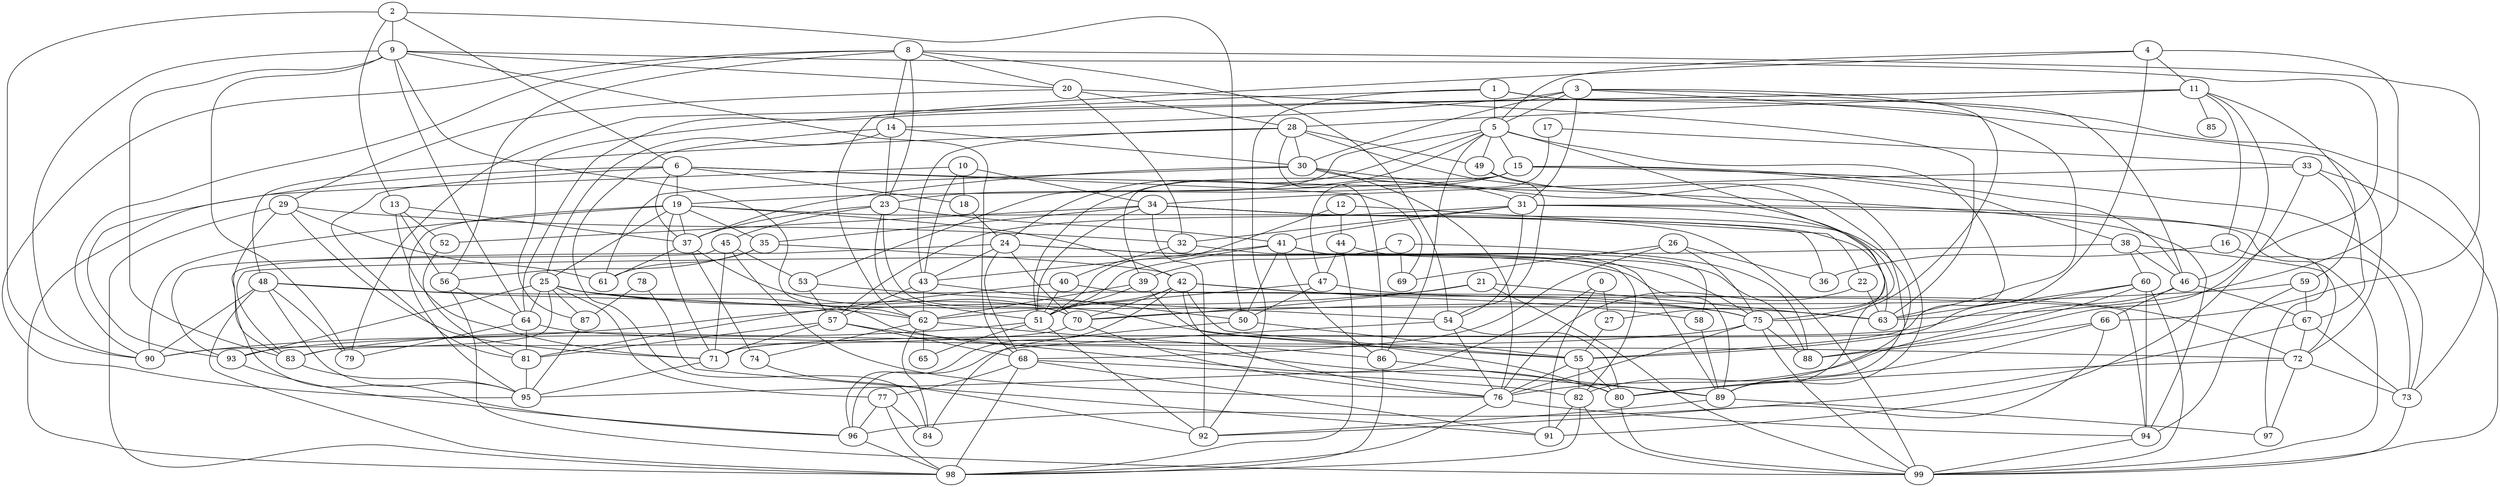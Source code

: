 strict graph "gnp_random_graph(100,0.06)" {
0;
1;
2;
3;
4;
5;
6;
7;
8;
9;
10;
11;
12;
13;
14;
15;
16;
17;
18;
19;
20;
21;
22;
23;
24;
25;
26;
27;
28;
29;
30;
31;
32;
33;
34;
35;
36;
37;
38;
39;
40;
41;
42;
43;
44;
45;
46;
47;
48;
49;
50;
51;
52;
53;
54;
55;
56;
57;
58;
59;
60;
61;
62;
63;
64;
65;
66;
67;
68;
69;
70;
71;
72;
73;
74;
75;
76;
77;
78;
79;
80;
81;
82;
83;
84;
85;
86;
87;
88;
89;
90;
91;
92;
93;
94;
95;
96;
97;
98;
99;
0 -- 91  [is_available=True, prob="0.41420475131"];
0 -- 27  [is_available=True, prob="0.611656732273"];
0 -- 95  [is_available=True, prob="1.0"];
1 -- 87  [is_available=True, prob="1.0"];
1 -- 92  [is_available=True, prob="1.0"];
1 -- 5  [is_available=True, prob="0.565271272864"];
1 -- 46  [is_available=True, prob="0.472119524658"];
1 -- 63  [is_available=True, prob="1.0"];
2 -- 9  [is_available=True, prob="0.0473335465067"];
2 -- 50  [is_available=True, prob="0.203023996482"];
2 -- 90  [is_available=True, prob="0.273250091976"];
2 -- 13  [is_available=True, prob="0.0644764363383"];
2 -- 6  [is_available=True, prob="0.595642002507"];
3 -- 5  [is_available=True, prob="0.790050550287"];
3 -- 72  [is_available=True, prob="0.557404545573"];
3 -- 73  [is_available=True, prob="0.553125796433"];
3 -- 75  [is_available=True, prob="0.00632243289046"];
3 -- 14  [is_available=True, prob="0.550578988872"];
3 -- 30  [is_available=True, prob="0.531191099236"];
3 -- 31  [is_available=True, prob="0.799615152226"];
4 -- 63  [is_available=True, prob="0.784006698405"];
4 -- 11  [is_available=True, prob="0.184718704043"];
4 -- 5  [is_available=True, prob="1.0"];
4 -- 62  [is_available=True, prob="1.0"];
4 -- 55  [is_available=True, prob="0.694887569852"];
5 -- 15  [is_available=True, prob="0.4642040593"];
5 -- 49  [is_available=True, prob="0.703954260517"];
5 -- 51  [is_available=True, prob="0.378301794218"];
5 -- 53  [is_available=True, prob="0.0343853585185"];
5 -- 86  [is_available=True, prob="0.651906783212"];
5 -- 55  [is_available=True, prob="0.596540041532"];
5 -- 24  [is_available=True, prob="1.0"];
5 -- 27  [is_available=True, prob="1.0"];
6 -- 69  [is_available=True, prob="0.813337026307"];
6 -- 81  [is_available=True, prob="0.94484508096"];
6 -- 18  [is_available=True, prob="0.89649693934"];
6 -- 19  [is_available=True, prob="1.0"];
6 -- 93  [is_available=True, prob="0.195329368678"];
6 -- 94  [is_available=True, prob="1.0"];
6 -- 37  [is_available=True, prob="1.0"];
7 -- 88  [is_available=True, prob="0.378488128018"];
7 -- 69  [is_available=True, prob="1.0"];
7 -- 39  [is_available=True, prob="0.363334098112"];
8 -- 66  [is_available=True, prob="0.115945266592"];
8 -- 14  [is_available=True, prob="0.839241433489"];
8 -- 20  [is_available=True, prob="1.0"];
8 -- 54  [is_available=True, prob="1.0"];
8 -- 23  [is_available=True, prob="0.434299487161"];
8 -- 56  [is_available=True, prob="1.0"];
8 -- 90  [is_available=True, prob="0.0243035255218"];
8 -- 95  [is_available=True, prob="0.158620191425"];
9 -- 64  [is_available=True, prob="0.0519188215976"];
9 -- 68  [is_available=True, prob="1.0"];
9 -- 79  [is_available=True, prob="0.184662430774"];
9 -- 83  [is_available=True, prob="0.200169876554"];
9 -- 20  [is_available=True, prob="0.27439497775"];
9 -- 88  [is_available=True, prob="0.172701774181"];
9 -- 90  [is_available=True, prob="1.0"];
9 -- 62  [is_available=True, prob="0.243282107372"];
10 -- 98  [is_available=True, prob="0.228195827839"];
10 -- 18  [is_available=True, prob="0.570777504422"];
10 -- 43  [is_available=True, prob="0.970345721071"];
10 -- 34  [is_available=True, prob="1.0"];
11 -- 64  [is_available=True, prob="0.233107842338"];
11 -- 46  [is_available=True, prob="0.889422216972"];
11 -- 79  [is_available=True, prob="0.916970573827"];
11 -- 16  [is_available=True, prob="0.412636652665"];
11 -- 85  [is_available=True, prob="1.0"];
11 -- 59  [is_available=True, prob="0.373137142827"];
11 -- 28  [is_available=True, prob="0.120952376389"];
12 -- 51  [is_available=True, prob="1.0"];
12 -- 44  [is_available=True, prob="0.588149838412"];
12 -- 22  [is_available=True, prob="0.423887936843"];
13 -- 56  [is_available=True, prob="0.62980286727"];
13 -- 52  [is_available=True, prob="0.594275799583"];
13 -- 37  [is_available=True, prob="0.814964172114"];
13 -- 71  [is_available=True, prob="1.0"];
14 -- 84  [is_available=True, prob="1.0"];
14 -- 23  [is_available=True, prob="1.0"];
14 -- 25  [is_available=True, prob="0.324262843028"];
14 -- 30  [is_available=True, prob="0.741984235948"];
15 -- 38  [is_available=True, prob="1.0"];
15 -- 39  [is_available=True, prob="0.260788598552"];
15 -- 73  [is_available=True, prob="0.388909955905"];
15 -- 46  [is_available=True, prob="0.401922483248"];
15 -- 19  [is_available=True, prob="1.0"];
15 -- 23  [is_available=True, prob="0.581884212037"];
16 -- 97  [is_available=True, prob="0.257410902629"];
16 -- 36  [is_available=True, prob="0.407078916098"];
17 -- 33  [is_available=True, prob="0.579917462514"];
17 -- 47  [is_available=True, prob="0.995119272751"];
18 -- 24  [is_available=True, prob="0.24913493121"];
19 -- 35  [is_available=True, prob="1.0"];
19 -- 37  [is_available=True, prob="0.808477637902"];
19 -- 71  [is_available=True, prob="0.639578111537"];
19 -- 42  [is_available=True, prob="0.933663155232"];
19 -- 99  [is_available=True, prob="1.0"];
19 -- 25  [is_available=True, prob="0.399605579053"];
19 -- 90  [is_available=True, prob="0.779661933335"];
19 -- 95  [is_available=True, prob="0.641366133486"];
20 -- 32  [is_available=True, prob="0.861935012716"];
20 -- 28  [is_available=True, prob="0.0625932146424"];
20 -- 29  [is_available=True, prob="0.814846292062"];
20 -- 63  [is_available=True, prob="0.483588324895"];
21 -- 90  [is_available=True, prob="0.349846077585"];
21 -- 99  [is_available=True, prob="1.0"];
21 -- 70  [is_available=True, prob="0.315858838953"];
21 -- 63  [is_available=True, prob="0.195398954985"];
22 -- 76  [is_available=True, prob="1.0"];
22 -- 63  [is_available=True, prob="0.504971941886"];
23 -- 37  [is_available=True, prob="1.0"];
23 -- 70  [is_available=True, prob="0.756347935857"];
23 -- 41  [is_available=True, prob="0.710720770494"];
23 -- 45  [is_available=True, prob="1.0"];
23 -- 51  [is_available=True, prob="0.672688651496"];
24 -- 96  [is_available=True, prob="0.835147652301"];
24 -- 43  [is_available=True, prob="0.521167986704"];
24 -- 68  [is_available=True, prob="1.0"];
24 -- 70  [is_available=True, prob="0.701849445592"];
24 -- 75  [is_available=True, prob="0.403419141251"];
24 -- 89  [is_available=True, prob="1.0"];
25 -- 64  [is_available=True, prob="0.00117387512427"];
25 -- 83  [is_available=True, prob="0.694436174673"];
25 -- 77  [is_available=True, prob="0.57600803672"];
25 -- 80  [is_available=True, prob="1.0"];
25 -- 87  [is_available=True, prob="0.800389728871"];
25 -- 89  [is_available=True, prob="0.335489912167"];
25 -- 93  [is_available=True, prob="0.819669825435"];
25 -- 63  [is_available=True, prob="0.197903913965"];
26 -- 68  [is_available=True, prob="0.276567002374"];
26 -- 75  [is_available=True, prob="0.710716302423"];
26 -- 36  [is_available=True, prob="1.0"];
26 -- 69  [is_available=True, prob="1.0"];
27 -- 55  [is_available=True, prob="0.335944205089"];
28 -- 43  [is_available=True, prob="0.343686081413"];
28 -- 48  [is_available=True, prob="0.370812285974"];
28 -- 49  [is_available=True, prob="0.511417638209"];
28 -- 75  [is_available=True, prob="1.0"];
28 -- 86  [is_available=True, prob="1.0"];
28 -- 30  [is_available=True, prob="0.710596582823"];
29 -- 32  [is_available=True, prob="1.0"];
29 -- 98  [is_available=True, prob="0.0577707721914"];
29 -- 71  [is_available=True, prob="1.0"];
29 -- 83  [is_available=True, prob="0.60609105127"];
29 -- 61  [is_available=True, prob="0.951884995842"];
30 -- 37  [is_available=True, prob="0.564924055462"];
30 -- 76  [is_available=True, prob="0.307144252002"];
30 -- 89  [is_available=True, prob="0.830685640496"];
30 -- 61  [is_available=True, prob="0.99420856409"];
30 -- 31  [is_available=True, prob="0.723450706967"];
31 -- 32  [is_available=True, prob="0.44865389572"];
31 -- 41  [is_available=True, prob="1.0"];
31 -- 89  [is_available=True, prob="1.0"];
31 -- 99  [is_available=True, prob="0.113149644452"];
31 -- 54  [is_available=True, prob="1.0"];
31 -- 73  [is_available=True, prob="0.63970356032"];
31 -- 57  [is_available=True, prob="0.360976940137"];
32 -- 40  [is_available=True, prob="0.439359760853"];
32 -- 82  [is_available=True, prob="0.58397882616"];
33 -- 91  [is_available=True, prob="0.406200851616"];
33 -- 34  [is_available=True, prob="1.0"];
33 -- 67  [is_available=True, prob="0.468032813625"];
33 -- 99  [is_available=True, prob="0.0415793173663"];
34 -- 35  [is_available=True, prob="0.776846284697"];
34 -- 36  [is_available=True, prob="1.0"];
34 -- 51  [is_available=True, prob="0.687656916848"];
34 -- 52  [is_available=True, prob="0.401811717704"];
34 -- 89  [is_available=True, prob="0.507163190812"];
34 -- 92  [is_available=True, prob="0.902516824454"];
34 -- 63  [is_available=True, prob="0.0702305852375"];
35 -- 56  [is_available=True, prob="1.0"];
35 -- 42  [is_available=True, prob="0.42373801553"];
35 -- 61  [is_available=True, prob="0.464081588213"];
37 -- 70  [is_available=True, prob="1.0"];
37 -- 74  [is_available=True, prob="0.504067975118"];
37 -- 61  [is_available=True, prob="1.0"];
38 -- 72  [is_available=True, prob="1.0"];
38 -- 83  [is_available=True, prob="1.0"];
38 -- 60  [is_available=True, prob="1.0"];
38 -- 46  [is_available=True, prob="0.910434446726"];
39 -- 51  [is_available=True, prob="1.0"];
39 -- 62  [is_available=True, prob="0.942616241281"];
39 -- 55  [is_available=True, prob="0.190515521181"];
40 -- 81  [is_available=True, prob="1.0"];
40 -- 51  [is_available=True, prob="1.0"];
40 -- 94  [is_available=True, prob="1.0"];
41 -- 43  [is_available=True, prob="0.0644532596886"];
41 -- 50  [is_available=True, prob="0.457398634438"];
41 -- 51  [is_available=True, prob="0.356374383635"];
41 -- 86  [is_available=True, prob="1.0"];
41 -- 89  [is_available=True, prob="0.541888109837"];
41 -- 58  [is_available=True, prob="0.259378625334"];
42 -- 96  [is_available=True, prob="0.58794993843"];
42 -- 51  [is_available=True, prob="0.863434757024"];
42 -- 70  [is_available=True, prob="0.296775554753"];
42 -- 75  [is_available=True, prob="0.323394082284"];
42 -- 76  [is_available=True, prob="0.891410143165"];
42 -- 55  [is_available=True, prob="0.748419044227"];
42 -- 58  [is_available=True, prob="0.860337638303"];
43 -- 50  [is_available=True, prob="1.0"];
43 -- 57  [is_available=True, prob="0.425020896505"];
43 -- 62  [is_available=True, prob="0.633920454249"];
44 -- 88  [is_available=True, prob="1.0"];
44 -- 98  [is_available=True, prob="1.0"];
44 -- 47  [is_available=True, prob="0.19954829171"];
45 -- 71  [is_available=True, prob="0.488904607208"];
45 -- 76  [is_available=True, prob="0.749948046387"];
45 -- 53  [is_available=True, prob="0.0518523284812"];
45 -- 93  [is_available=True, prob="0.837048579183"];
46 -- 66  [is_available=True, prob="0.475735328969"];
46 -- 67  [is_available=True, prob="0.950973578572"];
46 -- 71  [is_available=True, prob="0.261170292103"];
47 -- 72  [is_available=True, prob="0.278841320071"];
47 -- 50  [is_available=True, prob="0.0830560230523"];
47 -- 62  [is_available=True, prob="0.499678019544"];
48 -- 98  [is_available=True, prob="0.728860936329"];
48 -- 75  [is_available=True, prob="0.5482198639"];
48 -- 79  [is_available=True, prob="0.274279437796"];
48 -- 90  [is_available=True, prob="0.948126859668"];
48 -- 62  [is_available=True, prob="0.00567380714462"];
48 -- 95  [is_available=True, prob="0.510076049085"];
49 -- 82  [is_available=True, prob="1.0"];
49 -- 54  [is_available=True, prob="0.491853063945"];
50 -- 84  [is_available=True, prob="1.0"];
50 -- 55  [is_available=True, prob="1.0"];
51 -- 65  [is_available=True, prob="0.638983646157"];
51 -- 83  [is_available=True, prob="0.628013254189"];
51 -- 92  [is_available=True, prob="0.959652482222"];
52 -- 81  [is_available=True, prob="0.790243308769"];
53 -- 57  [is_available=True, prob="0.849047477978"];
53 -- 54  [is_available=True, prob="1.0"];
54 -- 96  [is_available=True, prob="0.777053591783"];
54 -- 76  [is_available=True, prob="0.484350645338"];
54 -- 80  [is_available=True, prob="1.0"];
55 -- 76  [is_available=True, prob="0.440730409071"];
55 -- 82  [is_available=True, prob="0.251547827082"];
55 -- 80  [is_available=True, prob="0.936539452546"];
56 -- 64  [is_available=True, prob="0.271585312207"];
56 -- 99  [is_available=True, prob="0.518534486914"];
57 -- 68  [is_available=True, prob="0.757374465157"];
57 -- 71  [is_available=True, prob="0.722460192333"];
57 -- 80  [is_available=True, prob="0.481648746354"];
57 -- 81  [is_available=True, prob="0.65661218793"];
58 -- 89  [is_available=True, prob="0.0620888731373"];
59 -- 67  [is_available=True, prob="0.132512074874"];
59 -- 94  [is_available=True, prob="0.566647823353"];
59 -- 70  [is_available=True, prob="0.315887042088"];
60 -- 99  [is_available=True, prob="1.0"];
60 -- 71  [is_available=True, prob="0.056560377616"];
60 -- 76  [is_available=True, prob="0.598852807474"];
60 -- 94  [is_available=True, prob="1.0"];
60 -- 63  [is_available=True, prob="0.327687262874"];
62 -- 65  [is_available=True, prob="0.457117920268"];
62 -- 74  [is_available=True, prob="0.0382810852731"];
62 -- 84  [is_available=True, prob="0.981752568657"];
62 -- 86  [is_available=True, prob="0.675732792415"];
64 -- 72  [is_available=True, prob="0.645617533181"];
64 -- 79  [is_available=True, prob="0.632764388704"];
64 -- 81  [is_available=True, prob="0.983113887618"];
66 -- 80  [is_available=True, prob="0.352612375074"];
66 -- 92  [is_available=True, prob="1.0"];
66 -- 88  [is_available=True, prob="0.65630998922"];
67 -- 96  [is_available=True, prob="1.0"];
67 -- 72  [is_available=True, prob="0.79703552089"];
67 -- 73  [is_available=True, prob="1.0"];
68 -- 98  [is_available=True, prob="0.0905794426231"];
68 -- 77  [is_available=True, prob="0.915368365436"];
68 -- 82  [is_available=True, prob="0.560837425752"];
68 -- 91  [is_available=True, prob="0.759942723381"];
70 -- 76  [is_available=True, prob="0.0237518973928"];
70 -- 90  [is_available=True, prob="0.274977291319"];
71 -- 95  [is_available=True, prob="0.763477030317"];
72 -- 97  [is_available=True, prob="1.0"];
72 -- 73  [is_available=True, prob="0.221488105774"];
72 -- 80  [is_available=True, prob="1.0"];
73 -- 99  [is_available=True, prob="0.248216228387"];
74 -- 92  [is_available=True, prob="0.38143601586"];
75 -- 76  [is_available=True, prob="0.603034360009"];
75 -- 88  [is_available=True, prob="0.41368905914"];
75 -- 99  [is_available=True, prob="0.694292048095"];
75 -- 93  [is_available=True, prob="1.0"];
76 -- 98  [is_available=True, prob="0.486952734003"];
76 -- 94  [is_available=True, prob="0.234669497236"];
77 -- 84  [is_available=True, prob="0.609736671638"];
77 -- 98  [is_available=True, prob="0.861392083409"];
77 -- 96  [is_available=True, prob="0.65266597649"];
78 -- 91  [is_available=True, prob="0.0011224578768"];
78 -- 87  [is_available=True, prob="0.308546455923"];
80 -- 99  [is_available=True, prob="0.377155541384"];
81 -- 95  [is_available=True, prob="0.448844659582"];
82 -- 98  [is_available=True, prob="0.236294344053"];
82 -- 99  [is_available=True, prob="0.0701781043492"];
82 -- 91  [is_available=True, prob="1.0"];
83 -- 95  [is_available=True, prob="1.0"];
86 -- 98  [is_available=True, prob="1.0"];
86 -- 89  [is_available=True, prob="1.0"];
87 -- 95  [is_available=True, prob="1.0"];
89 -- 97  [is_available=True, prob="0.154861635706"];
89 -- 92  [is_available=True, prob="1.0"];
93 -- 96  [is_available=True, prob="0.379979609373"];
94 -- 99  [is_available=True, prob="1.0"];
96 -- 98  [is_available=True, prob="0.428400720302"];
}
